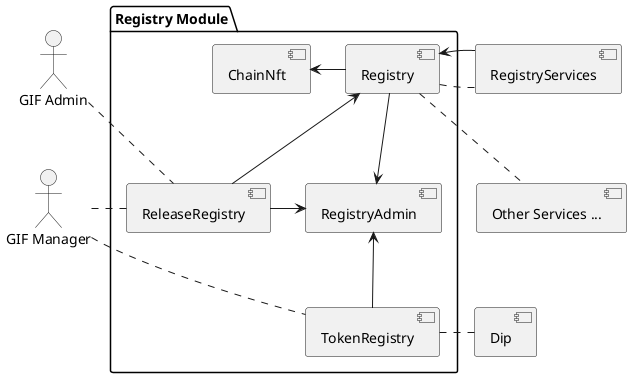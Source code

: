 @startuml


"GIF Admin" as gifAdmin
"GIF Manager" as gifManager

package "Registry Module" {
    [ChainNft] as nft
    [Registry] as registry
    [ReleaseRegistry] as releaseRegistry
    [TokenRegistry] as tokenRegistry
    [RegistryAdmin] as admin
}


[RegistryServices] as registryService
[Other Services ...] as services

[Dip] as dip

gifAdmin -[hidden]- gifManager

gifAdmin . releaseRegistry
gifManager . releaseRegistry
gifManager . tokenRegistry

tokenRegistry . dip

nft <- registry
registry --> admin
registry <-- releaseRegistry

releaseRegistry -> admin
admin <-- tokenRegistry

registryService . registry
registryService -> registry

registry . services
registryService -[hidden]- services



@enduml